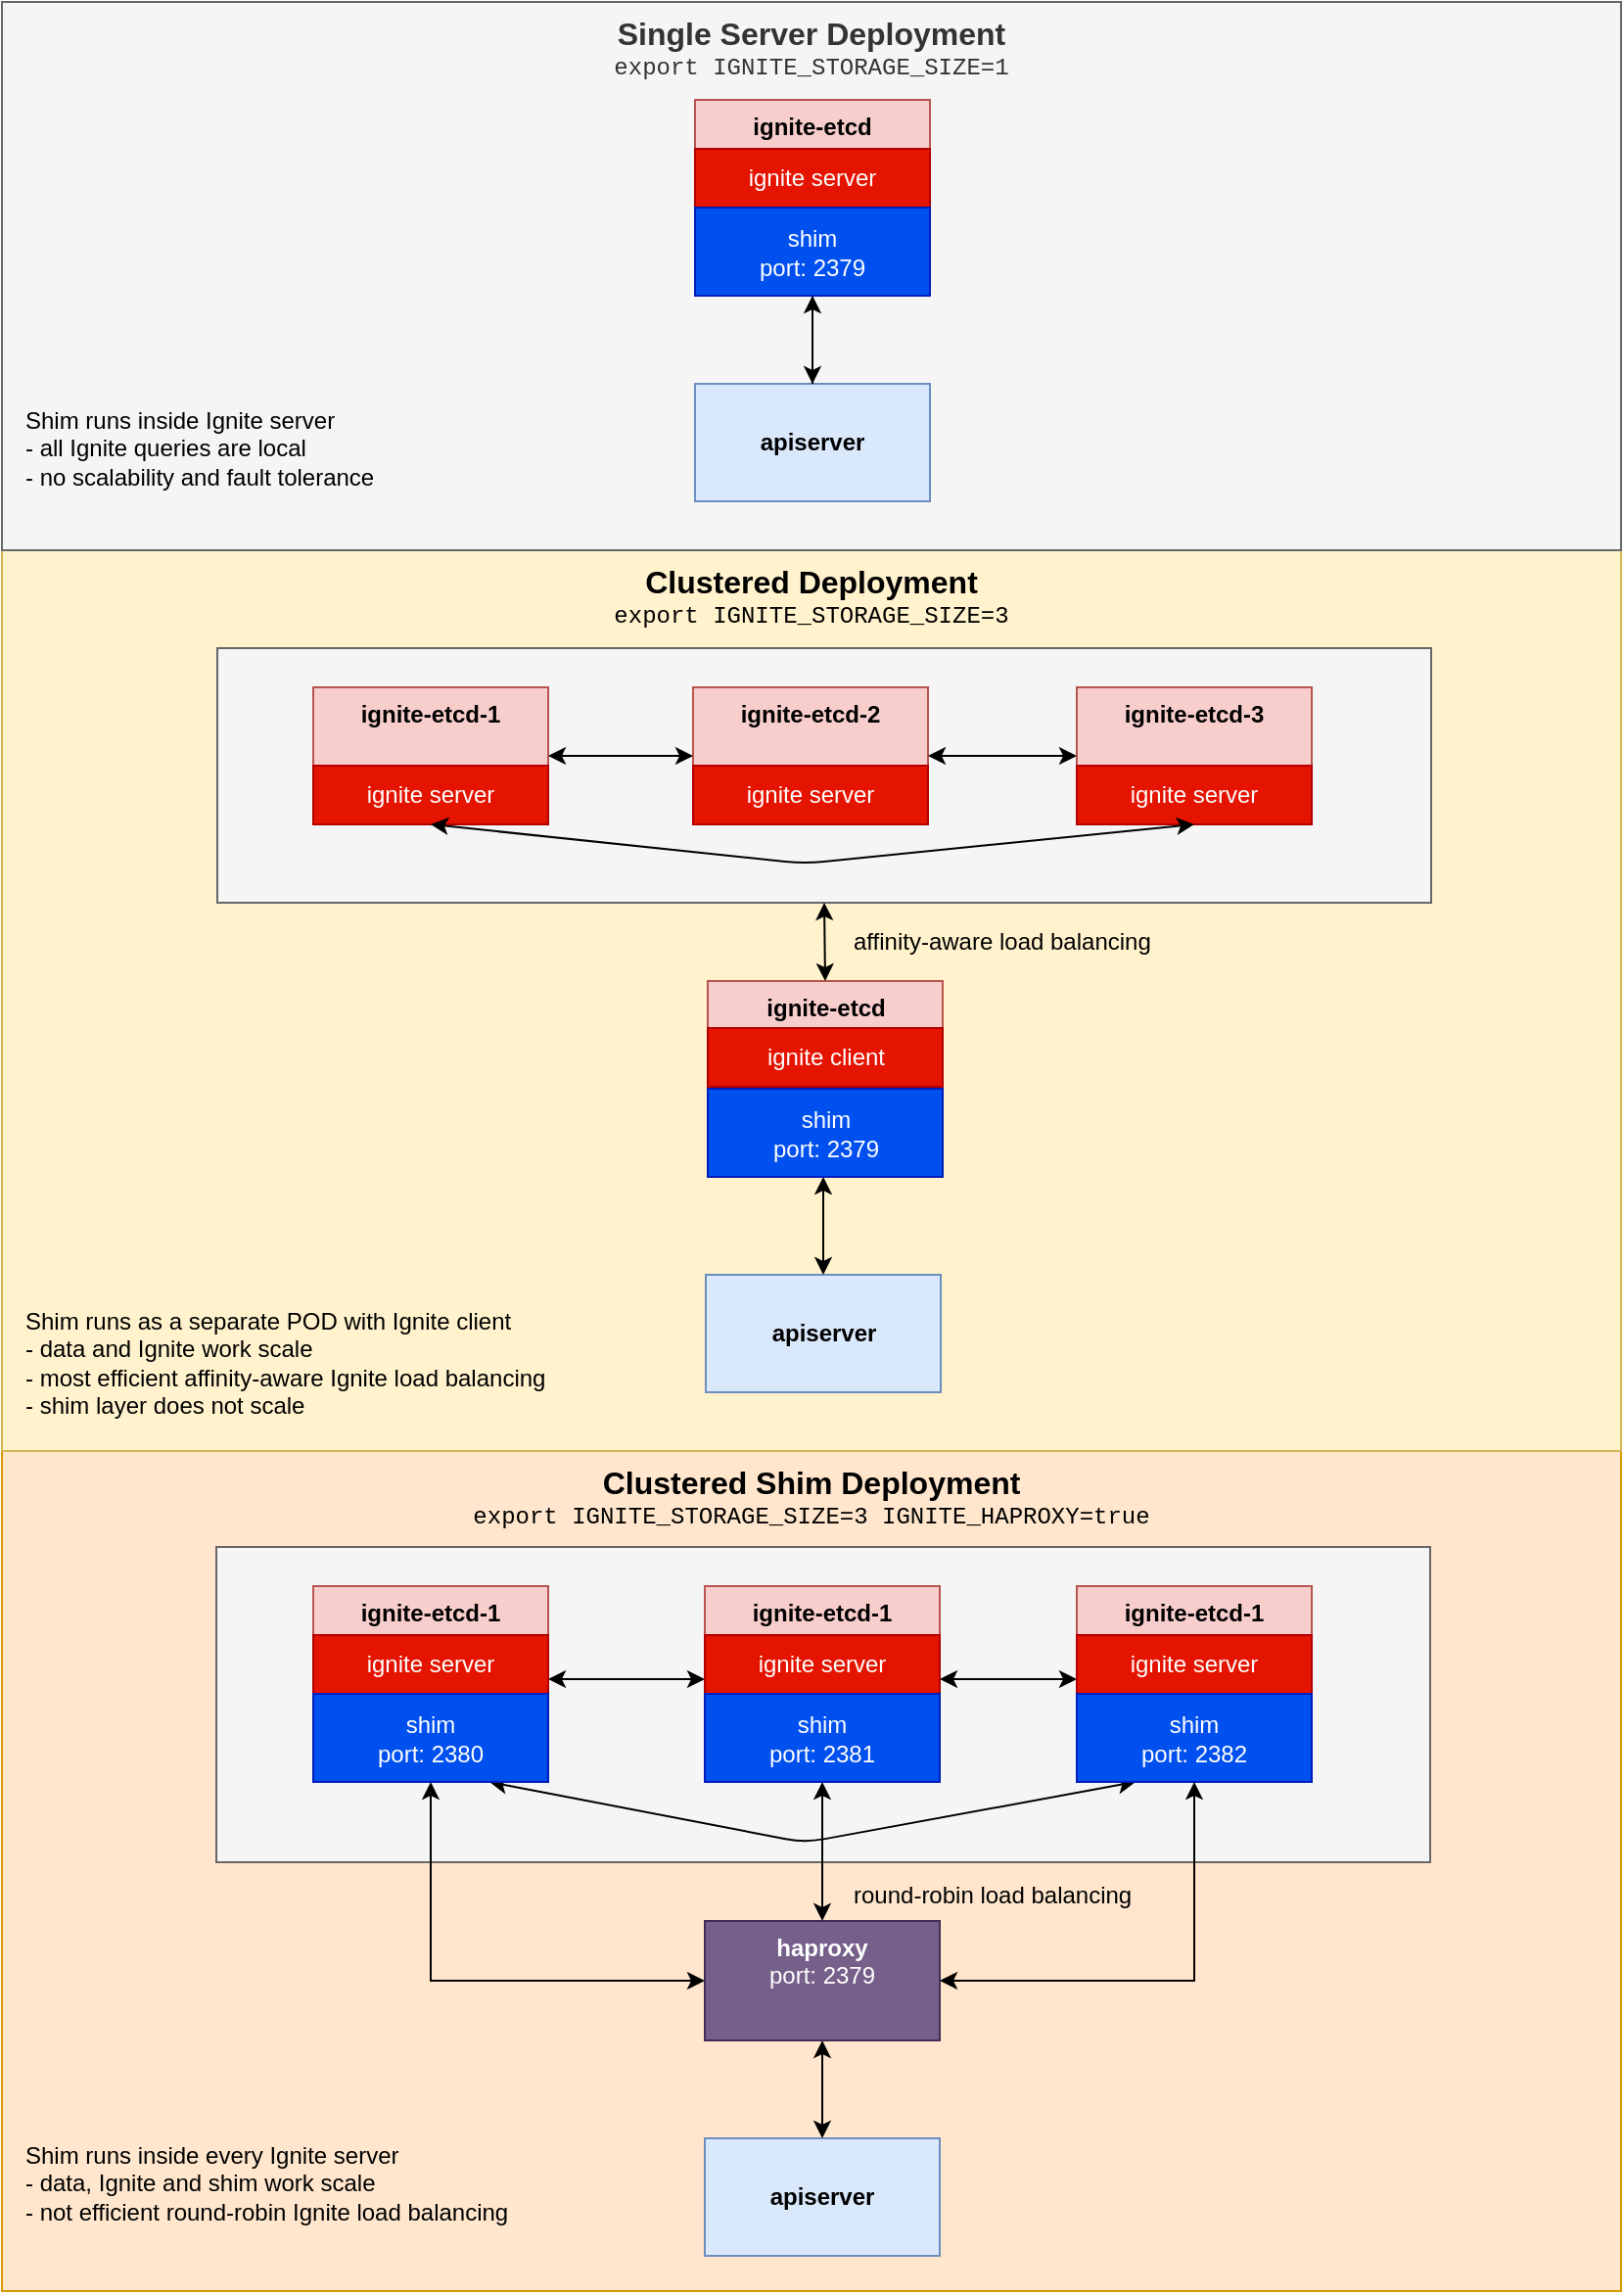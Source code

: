 <mxfile version="14.2.9" type="google"><diagram id="FSq-mCEISV2DKfi_5mYt" name="deployment"><mxGraphModel dx="1830" dy="1680" grid="1" gridSize="10" guides="1" tooltips="1" connect="1" arrows="1" fold="1" page="1" pageScale="1" pageWidth="827" pageHeight="1169" math="0" shadow="0"><root><mxCell id="0"/><mxCell id="1" parent="0"/><mxCell id="acMOgwsRmYLRB1ISJ-vf-31" value="&lt;font&gt;&lt;span style=&quot;font-weight: bold&quot;&gt;&lt;font style=&quot;font-size: 16px&quot;&gt;Clustered Shim Deployment&lt;/font&gt;&lt;/span&gt;&lt;font style=&quot;font-size: 12px&quot;&gt; &lt;br&gt;&lt;/font&gt;&lt;/font&gt;&lt;font style=&quot;font-size: 12px&quot; face=&quot;Courier New&quot;&gt;export IGNITE_STORAGE_SIZE=3 IGNITE_HAPROXY=true&lt;/font&gt;" style="rounded=0;whiteSpace=wrap;html=1;fillColor=#ffe6cc;verticalAlign=top;align=center;strokeColor=#d79b00;" vertex="1" parent="1"><mxGeometry y="740" width="827" height="429" as="geometry"/></mxCell><mxCell id="acMOgwsRmYLRB1ISJ-vf-10" value="&lt;font&gt;&lt;span style=&quot;font-weight: bold&quot;&gt;&lt;font style=&quot;font-size: 16px&quot;&gt;Clustered Deployment&lt;/font&gt;&lt;/span&gt;&lt;font style=&quot;font-size: 12px&quot;&gt; &lt;br&gt;&lt;/font&gt;&lt;/font&gt;&lt;font style=&quot;font-size: 12px&quot; face=&quot;Courier New&quot;&gt;export IGNITE_STORAGE_SIZE=3&lt;/font&gt;" style="rounded=0;whiteSpace=wrap;html=1;fillColor=#fff2cc;verticalAlign=top;align=center;strokeColor=#d6b656;" vertex="1" parent="1"><mxGeometry y="280" width="827" height="460" as="geometry"/></mxCell><mxCell id="acMOgwsRmYLRB1ISJ-vf-23" value="" style="rounded=0;whiteSpace=wrap;html=1;fillColor=#f5f5f5;align=left;strokeColor=#666666;fontColor=#333333;verticalAlign=bottom;" vertex="1" parent="1"><mxGeometry x="110" y="330" width="620" height="130" as="geometry"/></mxCell><mxCell id="acMOgwsRmYLRB1ISJ-vf-1" value="&lt;font&gt;&lt;span style=&quot;font-weight: bold&quot;&gt;&lt;font style=&quot;font-size: 16px&quot;&gt;Single Server Deployment&lt;/font&gt;&lt;/span&gt;&lt;font style=&quot;font-size: 12px&quot;&gt; &lt;br&gt;&lt;/font&gt;&lt;/font&gt;&lt;font style=&quot;font-size: 12px&quot; face=&quot;Courier New&quot;&gt;export IGNITE_STORAGE_SIZE=1&lt;/font&gt;" style="rounded=0;whiteSpace=wrap;html=1;fillColor=#f5f5f5;verticalAlign=top;align=center;strokeColor=#666666;fontColor=#333333;" vertex="1" parent="1"><mxGeometry width="827" height="280" as="geometry"/></mxCell><mxCell id="acMOgwsRmYLRB1ISJ-vf-7" value="" style="edgeStyle=orthogonalEdgeStyle;rounded=0;orthogonalLoop=1;jettySize=auto;html=1;" edge="1" parent="1" source="acMOgwsRmYLRB1ISJ-vf-2" target="acMOgwsRmYLRB1ISJ-vf-3"><mxGeometry relative="1" as="geometry"/></mxCell><mxCell id="acMOgwsRmYLRB1ISJ-vf-2" value="&lt;b&gt;ignite-etcd&lt;/b&gt;" style="rounded=0;whiteSpace=wrap;html=1;fillColor=#f8cecc;strokeColor=#b85450;verticalAlign=top;" vertex="1" parent="1"><mxGeometry x="354" y="50" width="120" height="100" as="geometry"/></mxCell><mxCell id="acMOgwsRmYLRB1ISJ-vf-3" value="&lt;b&gt;apiserver&lt;/b&gt;" style="rounded=0;whiteSpace=wrap;html=1;fillColor=#dae8fc;strokeColor=#6c8ebf;" vertex="1" parent="1"><mxGeometry x="354" y="195" width="120" height="60" as="geometry"/></mxCell><mxCell id="acMOgwsRmYLRB1ISJ-vf-4" value="" style="endArrow=classic;html=1;endFill=1;" edge="1" parent="1" source="acMOgwsRmYLRB1ISJ-vf-3"><mxGeometry width="50" height="50" relative="1" as="geometry"><mxPoint x="414" y="174.289" as="sourcePoint"/><mxPoint x="414" y="150" as="targetPoint"/></mxGeometry></mxCell><mxCell id="acMOgwsRmYLRB1ISJ-vf-5" value="ignite server" style="rounded=0;whiteSpace=wrap;html=1;fillColor=#e51400;align=center;strokeColor=#B20000;fontColor=#ffffff;" vertex="1" parent="1"><mxGeometry x="354" y="75" width="120" height="30" as="geometry"/></mxCell><mxCell id="acMOgwsRmYLRB1ISJ-vf-9" value="shim&lt;br&gt;port: 2379" style="rounded=0;whiteSpace=wrap;html=1;fillColor=#0050ef;align=center;strokeColor=#001DBC;fontColor=#ffffff;" vertex="1" parent="1"><mxGeometry x="354" y="105" width="120" height="45" as="geometry"/></mxCell><mxCell id="acMOgwsRmYLRB1ISJ-vf-12" value="&lt;b&gt;ignite-etcd-1&lt;/b&gt;&lt;br&gt;" style="rounded=0;whiteSpace=wrap;html=1;fillColor=#f8cecc;strokeColor=#b85450;verticalAlign=top;" vertex="1" parent="1"><mxGeometry x="159" y="350" width="120" height="70" as="geometry"/></mxCell><mxCell id="acMOgwsRmYLRB1ISJ-vf-13" value="&lt;b&gt;apiserver&lt;/b&gt;" style="rounded=0;whiteSpace=wrap;html=1;fillColor=#dae8fc;strokeColor=#6c8ebf;" vertex="1" parent="1"><mxGeometry x="359.5" y="650" width="120" height="60" as="geometry"/></mxCell><mxCell id="acMOgwsRmYLRB1ISJ-vf-14" value="" style="endArrow=classic;html=1;endFill=1;startArrow=classic;startFill=1;entryX=0.5;entryY=1;entryDx=0;entryDy=0;" edge="1" parent="1" source="acMOgwsRmYLRB1ISJ-vf-13"><mxGeometry width="50" height="50" relative="1" as="geometry"><mxPoint x="419.5" y="524.289" as="sourcePoint"/><mxPoint x="419.5" y="600" as="targetPoint"/></mxGeometry></mxCell><mxCell id="acMOgwsRmYLRB1ISJ-vf-15" value="ignite server" style="rounded=0;whiteSpace=wrap;html=1;fillColor=#e51400;align=center;strokeColor=#B20000;fontColor=#ffffff;" vertex="1" parent="1"><mxGeometry x="159" y="390" width="120" height="30" as="geometry"/></mxCell><mxCell id="acMOgwsRmYLRB1ISJ-vf-19" value="&lt;b&gt;ignite-etcd-2&lt;/b&gt;" style="rounded=0;whiteSpace=wrap;html=1;fillColor=#f8cecc;strokeColor=#b85450;verticalAlign=top;" vertex="1" parent="1"><mxGeometry x="353" y="350" width="120" height="70" as="geometry"/></mxCell><mxCell id="acMOgwsRmYLRB1ISJ-vf-20" value="ignite server" style="rounded=0;whiteSpace=wrap;html=1;fillColor=#e51400;align=center;strokeColor=#B20000;fontColor=#ffffff;" vertex="1" parent="1"><mxGeometry x="353" y="390" width="120" height="30" as="geometry"/></mxCell><mxCell id="acMOgwsRmYLRB1ISJ-vf-21" value="&lt;b&gt;ignite-etcd-3&lt;/b&gt;" style="rounded=0;whiteSpace=wrap;html=1;fillColor=#f8cecc;strokeColor=#b85450;verticalAlign=top;" vertex="1" parent="1"><mxGeometry x="549" y="350" width="120" height="70" as="geometry"/></mxCell><mxCell id="acMOgwsRmYLRB1ISJ-vf-22" value="ignite server" style="rounded=0;whiteSpace=wrap;html=1;fillColor=#e51400;align=center;strokeColor=#B20000;fontColor=#ffffff;" vertex="1" parent="1"><mxGeometry x="549" y="390" width="120" height="30" as="geometry"/></mxCell><mxCell id="acMOgwsRmYLRB1ISJ-vf-24" value="" style="endArrow=classic;html=1;entryX=0.5;entryY=1;entryDx=0;entryDy=0;exitX=0.5;exitY=1;exitDx=0;exitDy=0;startArrow=classic;startFill=1;endFill=1;" edge="1" parent="1" source="acMOgwsRmYLRB1ISJ-vf-22" target="acMOgwsRmYLRB1ISJ-vf-15"><mxGeometry width="50" height="50" relative="1" as="geometry"><mxPoint x="720" y="640" as="sourcePoint"/><mxPoint x="770" y="590" as="targetPoint"/><Array as="points"><mxPoint x="410" y="440"/></Array></mxGeometry></mxCell><mxCell id="acMOgwsRmYLRB1ISJ-vf-25" value="" style="endArrow=classic;html=1;exitX=0;exitY=0.5;exitDx=0;exitDy=0;startArrow=classic;startFill=1;endFill=1;" edge="1" parent="1" source="acMOgwsRmYLRB1ISJ-vf-21"><mxGeometry width="50" height="50" relative="1" as="geometry"><mxPoint x="720" y="640" as="sourcePoint"/><mxPoint x="473" y="385" as="targetPoint"/></mxGeometry></mxCell><mxCell id="acMOgwsRmYLRB1ISJ-vf-26" value="" style="endArrow=classic;html=1;entryX=1;entryY=0.5;entryDx=0;entryDy=0;exitX=0;exitY=0.5;exitDx=0;exitDy=0;startArrow=classic;startFill=1;endFill=1;" edge="1" parent="1" source="acMOgwsRmYLRB1ISJ-vf-19" target="acMOgwsRmYLRB1ISJ-vf-12"><mxGeometry width="50" height="50" relative="1" as="geometry"><mxPoint x="559" y="400" as="sourcePoint"/><mxPoint x="483" y="400" as="targetPoint"/></mxGeometry></mxCell><mxCell id="acMOgwsRmYLRB1ISJ-vf-27" value="&lt;b&gt;ignite-etcd&lt;/b&gt;" style="rounded=0;whiteSpace=wrap;html=1;fillColor=#f8cecc;strokeColor=#b85450;verticalAlign=top;" vertex="1" parent="1"><mxGeometry x="360.5" y="500" width="120" height="100" as="geometry"/></mxCell><mxCell id="acMOgwsRmYLRB1ISJ-vf-28" value="ignite client" style="rounded=0;whiteSpace=wrap;html=1;fillColor=#e51400;align=center;strokeColor=#B20000;fontColor=#ffffff;" vertex="1" parent="1"><mxGeometry x="360.5" y="524" width="120" height="30" as="geometry"/></mxCell><mxCell id="acMOgwsRmYLRB1ISJ-vf-30" value="" style="endArrow=classic;html=1;endFill=1;startArrow=classic;startFill=1;entryX=0.5;entryY=1;entryDx=0;entryDy=0;exitX=0.5;exitY=0;exitDx=0;exitDy=0;" edge="1" parent="1" source="acMOgwsRmYLRB1ISJ-vf-27" target="acMOgwsRmYLRB1ISJ-vf-23"><mxGeometry width="50" height="50" relative="1" as="geometry"><mxPoint x="423" y="660" as="sourcePoint"/><mxPoint x="423" y="610" as="targetPoint"/></mxGeometry></mxCell><mxCell id="acMOgwsRmYLRB1ISJ-vf-38" value="" style="rounded=0;whiteSpace=wrap;html=1;fillColor=#f5f5f5;align=left;strokeColor=#666666;fontColor=#333333;verticalAlign=bottom;" vertex="1" parent="1"><mxGeometry x="109.5" y="789" width="620" height="161" as="geometry"/></mxCell><mxCell id="acMOgwsRmYLRB1ISJ-vf-40" value="&lt;b&gt;apiserver&lt;/b&gt;" style="rounded=0;whiteSpace=wrap;html=1;fillColor=#dae8fc;strokeColor=#6c8ebf;" vertex="1" parent="1"><mxGeometry x="359" y="1091" width="120" height="60" as="geometry"/></mxCell><mxCell id="acMOgwsRmYLRB1ISJ-vf-41" value="" style="endArrow=classic;html=1;endFill=1;startArrow=classic;startFill=1;entryX=0.5;entryY=1;entryDx=0;entryDy=0;" edge="1" parent="1" source="acMOgwsRmYLRB1ISJ-vf-40"><mxGeometry width="50" height="50" relative="1" as="geometry"><mxPoint x="419" y="965.289" as="sourcePoint"/><mxPoint x="419" y="1041" as="targetPoint"/></mxGeometry></mxCell><mxCell id="acMOgwsRmYLRB1ISJ-vf-47" value="" style="endArrow=classic;html=1;entryX=0.75;entryY=1;entryDx=0;entryDy=0;exitX=0.25;exitY=1;exitDx=0;exitDy=0;startArrow=classic;startFill=1;endFill=1;" edge="1" parent="1" source="acMOgwsRmYLRB1ISJ-vf-66" target="acMOgwsRmYLRB1ISJ-vf-60"><mxGeometry width="50" height="50" relative="1" as="geometry"><mxPoint x="608.5" y="879" as="sourcePoint"/><mxPoint x="218.5" y="879" as="targetPoint"/><Array as="points"><mxPoint x="410" y="940"/></Array></mxGeometry></mxCell><mxCell id="acMOgwsRmYLRB1ISJ-vf-48" value="" style="endArrow=classic;html=1;exitX=0;exitY=0.75;exitDx=0;exitDy=0;startArrow=classic;startFill=1;endFill=1;entryX=1;entryY=0.75;entryDx=0;entryDy=0;" edge="1" parent="1" source="acMOgwsRmYLRB1ISJ-vf-65" target="acMOgwsRmYLRB1ISJ-vf-62"><mxGeometry width="50" height="50" relative="1" as="geometry"><mxPoint x="548.5" y="844" as="sourcePoint"/><mxPoint x="472.5" y="844" as="targetPoint"/></mxGeometry></mxCell><mxCell id="acMOgwsRmYLRB1ISJ-vf-49" value="" style="endArrow=classic;html=1;entryX=1;entryY=0.75;entryDx=0;entryDy=0;exitX=0;exitY=0.75;exitDx=0;exitDy=0;startArrow=classic;startFill=1;endFill=1;" edge="1" parent="1" source="acMOgwsRmYLRB1ISJ-vf-62" target="acMOgwsRmYLRB1ISJ-vf-59"><mxGeometry width="50" height="50" relative="1" as="geometry"><mxPoint x="352.5" y="844" as="sourcePoint"/><mxPoint x="278.5" y="844" as="targetPoint"/></mxGeometry></mxCell><mxCell id="acMOgwsRmYLRB1ISJ-vf-50" value="&lt;b&gt;haproxy&lt;/b&gt;&lt;br&gt;port: 2379" style="rounded=0;whiteSpace=wrap;html=1;fillColor=#76608a;strokeColor=#432D57;verticalAlign=top;fontColor=#ffffff;" vertex="1" parent="1"><mxGeometry x="359" y="980" width="120" height="61" as="geometry"/></mxCell><mxCell id="acMOgwsRmYLRB1ISJ-vf-53" value="" style="endArrow=classic;html=1;endFill=1;startArrow=classic;startFill=1;entryX=0.5;entryY=1;entryDx=0;entryDy=0;exitX=0.5;exitY=0;exitDx=0;exitDy=0;" edge="1" parent="1" source="acMOgwsRmYLRB1ISJ-vf-50" target="acMOgwsRmYLRB1ISJ-vf-63"><mxGeometry width="50" height="50" relative="1" as="geometry"><mxPoint x="422.5" y="1119" as="sourcePoint"/><mxPoint x="422.5" y="1069" as="targetPoint"/></mxGeometry></mxCell><mxCell id="acMOgwsRmYLRB1ISJ-vf-55" value="shim&lt;br&gt;port: 2379" style="rounded=0;whiteSpace=wrap;html=1;fillColor=#0050ef;align=center;strokeColor=#001DBC;fontColor=#ffffff;" vertex="1" parent="1"><mxGeometry x="360.5" y="555" width="120" height="45" as="geometry"/></mxCell><mxCell id="acMOgwsRmYLRB1ISJ-vf-56" value="" style="edgeStyle=orthogonalEdgeStyle;rounded=0;orthogonalLoop=1;jettySize=auto;html=1;entryX=0;entryY=0.5;entryDx=0;entryDy=0;exitX=0.5;exitY=1;exitDx=0;exitDy=0;startArrow=classic;startFill=1;" edge="1" parent="1" source="acMOgwsRmYLRB1ISJ-vf-60" target="acMOgwsRmYLRB1ISJ-vf-50"><mxGeometry relative="1" as="geometry"><mxPoint x="219" y="954" as="targetPoint"/></mxGeometry></mxCell><mxCell id="acMOgwsRmYLRB1ISJ-vf-57" value="&lt;b&gt;ignite-etcd-1&lt;/b&gt;" style="rounded=0;whiteSpace=wrap;html=1;fillColor=#f8cecc;strokeColor=#b85450;verticalAlign=top;" vertex="1" parent="1"><mxGeometry x="159" y="809" width="120" height="100" as="geometry"/></mxCell><mxCell id="acMOgwsRmYLRB1ISJ-vf-59" value="ignite server" style="rounded=0;whiteSpace=wrap;html=1;fillColor=#e51400;align=center;strokeColor=#B20000;fontColor=#ffffff;" vertex="1" parent="1"><mxGeometry x="159" y="834" width="120" height="30" as="geometry"/></mxCell><mxCell id="acMOgwsRmYLRB1ISJ-vf-60" value="shim&lt;br&gt;port: 2380" style="rounded=0;whiteSpace=wrap;html=1;fillColor=#0050ef;align=center;strokeColor=#001DBC;fontColor=#ffffff;" vertex="1" parent="1"><mxGeometry x="159" y="864" width="120" height="45" as="geometry"/></mxCell><mxCell id="acMOgwsRmYLRB1ISJ-vf-61" value="&lt;b&gt;ignite-etcd-1&lt;/b&gt;" style="rounded=0;whiteSpace=wrap;html=1;fillColor=#f8cecc;strokeColor=#b85450;verticalAlign=top;" vertex="1" parent="1"><mxGeometry x="359" y="809" width="120" height="100" as="geometry"/></mxCell><mxCell id="acMOgwsRmYLRB1ISJ-vf-62" value="ignite server" style="rounded=0;whiteSpace=wrap;html=1;fillColor=#e51400;align=center;strokeColor=#B20000;fontColor=#ffffff;" vertex="1" parent="1"><mxGeometry x="359" y="834" width="120" height="30" as="geometry"/></mxCell><mxCell id="acMOgwsRmYLRB1ISJ-vf-63" value="shim&lt;br&gt;port: 2381" style="rounded=0;whiteSpace=wrap;html=1;fillColor=#0050ef;align=center;strokeColor=#001DBC;fontColor=#ffffff;" vertex="1" parent="1"><mxGeometry x="359" y="864" width="120" height="45" as="geometry"/></mxCell><mxCell id="acMOgwsRmYLRB1ISJ-vf-64" value="&lt;b&gt;ignite-etcd-1&lt;/b&gt;" style="rounded=0;whiteSpace=wrap;html=1;fillColor=#f8cecc;strokeColor=#b85450;verticalAlign=top;" vertex="1" parent="1"><mxGeometry x="549" y="809" width="120" height="100" as="geometry"/></mxCell><mxCell id="acMOgwsRmYLRB1ISJ-vf-65" value="ignite server" style="rounded=0;whiteSpace=wrap;html=1;fillColor=#e51400;align=center;strokeColor=#B20000;fontColor=#ffffff;" vertex="1" parent="1"><mxGeometry x="549" y="834" width="120" height="30" as="geometry"/></mxCell><mxCell id="acMOgwsRmYLRB1ISJ-vf-66" value="shim&lt;br&gt;port: 2382" style="rounded=0;whiteSpace=wrap;html=1;fillColor=#0050ef;align=center;strokeColor=#001DBC;fontColor=#ffffff;" vertex="1" parent="1"><mxGeometry x="549" y="864" width="120" height="45" as="geometry"/></mxCell><mxCell id="acMOgwsRmYLRB1ISJ-vf-67" value="" style="edgeStyle=orthogonalEdgeStyle;rounded=0;orthogonalLoop=1;jettySize=auto;html=1;entryX=1;entryY=0.5;entryDx=0;entryDy=0;exitX=0.5;exitY=1;exitDx=0;exitDy=0;startArrow=classic;startFill=1;" edge="1" parent="1" source="acMOgwsRmYLRB1ISJ-vf-66" target="acMOgwsRmYLRB1ISJ-vf-50"><mxGeometry relative="1" as="geometry"><mxPoint x="370" y="994" as="targetPoint"/><mxPoint x="229" y="919" as="sourcePoint"/></mxGeometry></mxCell><mxCell id="acMOgwsRmYLRB1ISJ-vf-69" value="Shim runs inside Ignite server&lt;br&gt;- all Ignite queries are local&lt;br&gt;- no scalability and fault tolerance" style="text;html=1;strokeColor=none;fillColor=none;align=left;verticalAlign=top;whiteSpace=wrap;rounded=0;horizontal=1;" vertex="1" parent="1"><mxGeometry x="10" y="200" width="190" height="70" as="geometry"/></mxCell><mxCell id="acMOgwsRmYLRB1ISJ-vf-70" value="Shim runs as a separate POD with Ignite client&lt;br&gt;- data and Ignite work scale&lt;br&gt;- most efficient affinity-aware Ignite load balancing&lt;br&gt;- shim layer does not scale" style="text;html=1;strokeColor=none;fillColor=none;align=left;verticalAlign=top;whiteSpace=wrap;rounded=0;horizontal=1;" vertex="1" parent="1"><mxGeometry x="10" y="660" width="280" height="70" as="geometry"/></mxCell><mxCell id="acMOgwsRmYLRB1ISJ-vf-71" value="Shim runs inside every Ignite server&lt;br&gt;- data, Ignite and shim work scale&lt;br&gt;- not efficient round-robin Ignite load balancing" style="text;html=1;strokeColor=none;fillColor=none;align=left;verticalAlign=top;whiteSpace=wrap;rounded=0;horizontal=1;" vertex="1" parent="1"><mxGeometry x="10" y="1086" width="260" height="70" as="geometry"/></mxCell><mxCell id="acMOgwsRmYLRB1ISJ-vf-72" value="affinity-aware load balancing" style="text;html=1;strokeColor=none;fillColor=none;align=left;verticalAlign=middle;whiteSpace=wrap;rounded=0;" vertex="1" parent="1"><mxGeometry x="433" y="470" width="167" height="20" as="geometry"/></mxCell><mxCell id="acMOgwsRmYLRB1ISJ-vf-73" value="round-robin load balancing" style="text;html=1;strokeColor=none;fillColor=none;align=left;verticalAlign=middle;whiteSpace=wrap;rounded=0;" vertex="1" parent="1"><mxGeometry x="433" y="957" width="167" height="20" as="geometry"/></mxCell></root></mxGraphModel></diagram></mxfile>